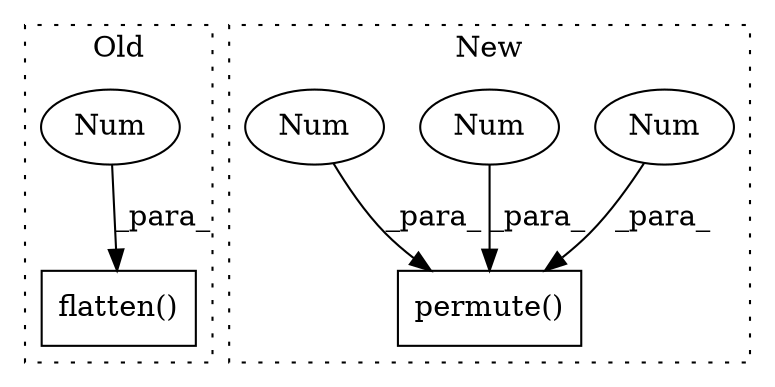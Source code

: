 digraph G {
subgraph cluster0 {
1 [label="flatten()" a="75" s="14024,14057" l="32,1" shape="box"];
6 [label="Num" a="76" s="14056" l="1" shape="ellipse"];
label = "Old";
style="dotted";
}
subgraph cluster1 {
2 [label="permute()" a="75" s="13494,13533" l="29,1" shape="box"];
3 [label="Num" a="76" s="13523" l="1" shape="ellipse"];
4 [label="Num" a="76" s="13526" l="1" shape="ellipse"];
5 [label="Num" a="76" s="13532" l="1" shape="ellipse"];
label = "New";
style="dotted";
}
3 -> 2 [label="_para_"];
4 -> 2 [label="_para_"];
5 -> 2 [label="_para_"];
6 -> 1 [label="_para_"];
}